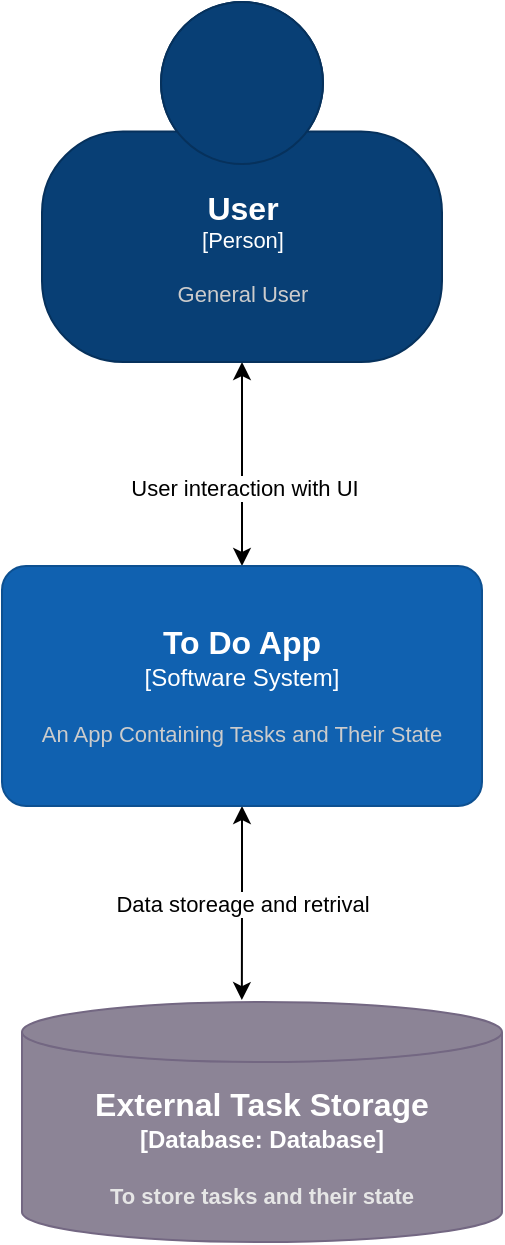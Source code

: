 <mxfile version="20.3.0" type="device"><diagram id="8PfUxeWrAnbBmMFiKvhh" name="Page-1"><mxGraphModel dx="1422" dy="865" grid="1" gridSize="10" guides="1" tooltips="1" connect="1" arrows="1" fold="1" page="1" pageScale="1" pageWidth="827" pageHeight="1169" math="0" shadow="0"><root><mxCell id="0"/><mxCell id="1" parent="0"/><object label="" id="8rs9boRGhs726z5Vd-ud-3"><mxCell style="edgeStyle=orthogonalEdgeStyle;rounded=0;orthogonalLoop=1;jettySize=auto;html=1;metaEdit=0;fontStyle=0;startArrow=classic;startFill=1;" parent="1" source="8rs9boRGhs726z5Vd-ud-1" target="8rs9boRGhs726z5Vd-ud-2" edge="1"><mxGeometry relative="1" as="geometry"/></mxCell></object><mxCell id="8rs9boRGhs726z5Vd-ud-4" value="User interaction with UI" style="edgeLabel;html=1;align=center;verticalAlign=middle;resizable=0;points=[];" parent="8rs9boRGhs726z5Vd-ud-3" vertex="1" connectable="0"><mxGeometry x="0.235" y="1" relative="1" as="geometry"><mxPoint as="offset"/></mxGeometry></mxCell><object placeholders="1" c4Name="User" c4Type="Person" c4Description="General User" label="&lt;font style=&quot;font-size: 16px&quot;&gt;&lt;b&gt;%c4Name%&lt;/b&gt;&lt;/font&gt;&lt;div&gt;[%c4Type%]&lt;/div&gt;&lt;br&gt;&lt;div&gt;&lt;font style=&quot;font-size: 11px&quot;&gt;&lt;font color=&quot;#cccccc&quot;&gt;%c4Description%&lt;/font&gt;&lt;/div&gt;" id="8rs9boRGhs726z5Vd-ud-1"><mxCell style="html=1;fontSize=11;dashed=0;whitespace=wrap;fillColor=#083F75;strokeColor=#06315C;fontColor=#ffffff;shape=mxgraph.c4.person2;align=center;metaEdit=1;points=[[0.5,0,0],[1,0.5,0],[1,0.75,0],[0.75,1,0],[0.5,1,0],[0.25,1,0],[0,0.75,0],[0,0.5,0]];resizable=0;" parent="1" vertex="1"><mxGeometry x="300" y="160" width="200" height="180" as="geometry"/></mxCell></object><mxCell id="U8POcpRn-CSWN0_vGWAm-2" value="Data storeage and retrival" style="edgeStyle=orthogonalEdgeStyle;rounded=0;orthogonalLoop=1;jettySize=auto;html=1;entryX=0.458;entryY=-0.008;entryDx=0;entryDy=0;entryPerimeter=0;startArrow=classic;startFill=1;" parent="1" source="8rs9boRGhs726z5Vd-ud-2" target="U8POcpRn-CSWN0_vGWAm-4" edge="1"><mxGeometry relative="1" as="geometry"><mxPoint x="400" y="672" as="targetPoint"/></mxGeometry></mxCell><object placeholders="1" c4Name="To Do App" c4Type="Software System" c4Description="An App Containing Tasks and Their State" label="&lt;font style=&quot;font-size: 16px&quot;&gt;&lt;b&gt;%c4Name%&lt;/b&gt;&lt;/font&gt;&lt;div&gt;[%c4Type%]&lt;/div&gt;&lt;br&gt;&lt;div&gt;&lt;font style=&quot;font-size: 11px&quot;&gt;&lt;font color=&quot;#cccccc&quot;&gt;%c4Description%&lt;/font&gt;&lt;/div&gt;" id="8rs9boRGhs726z5Vd-ud-2"><mxCell style="rounded=1;whiteSpace=wrap;html=1;labelBackgroundColor=none;fillColor=#1061B0;fontColor=#ffffff;align=center;arcSize=10;strokeColor=#0D5091;metaEdit=1;resizable=0;points=[[0.25,0,0],[0.5,0,0],[0.75,0,0],[1,0.25,0],[1,0.5,0],[1,0.75,0],[0.75,1,0],[0.5,1,0],[0.25,1,0],[0,0.75,0],[0,0.5,0],[0,0.25,0]];" parent="1" vertex="1"><mxGeometry x="280" y="442" width="240" height="120" as="geometry"/></mxCell></object><object placeholders="1" c4Type="External Task Storage" c4Container="Database" c4Technology="Database" c4Description="To store tasks and their state" label="&lt;font style=&quot;font-size: 16px&quot;&gt;&lt;b&gt;%c4Type%&lt;/font&gt;&lt;div&gt;[%c4Container%:&amp;nbsp;%c4Technology%]&lt;/div&gt;&lt;br&gt;&lt;div&gt;&lt;font style=&quot;font-size: 11px&quot;&gt;&lt;font color=&quot;#E6E6E6&quot;&gt;%c4Description%&lt;/font&gt;&lt;/div&gt;" id="U8POcpRn-CSWN0_vGWAm-4"><mxCell style="shape=cylinder3;size=15;whiteSpace=wrap;html=1;boundedLbl=1;rounded=0;labelBackgroundColor=none;fillColor=#8C8496;fontSize=12;fontColor=#ffffff;align=center;strokeColor=#736782;metaEdit=1;points=[[0.5,0,0],[1,0.25,0],[1,0.5,0],[1,0.75,0],[0.5,1,0],[0,0.75,0],[0,0.5,0],[0,0.25,0]];resizable=0;" parent="1" vertex="1"><mxGeometry x="290" y="660" width="240" height="120" as="geometry"/></mxCell></object></root></mxGraphModel></diagram></mxfile>